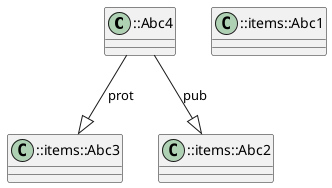 @startuml

class "::Abc4" as item_0 {
}
class "::items::Abc3" as item_1 {
}
class "::items::Abc1" as item_2 {
}
class "::items::Abc2" as item_3 {
}

' ::Abc4 --|> ::items::Abc3
item_0 --|> item_1: "prot"
' ::Abc4 --|> ::items::Abc2
item_0 --|> item_3: "pub"

@enduml
